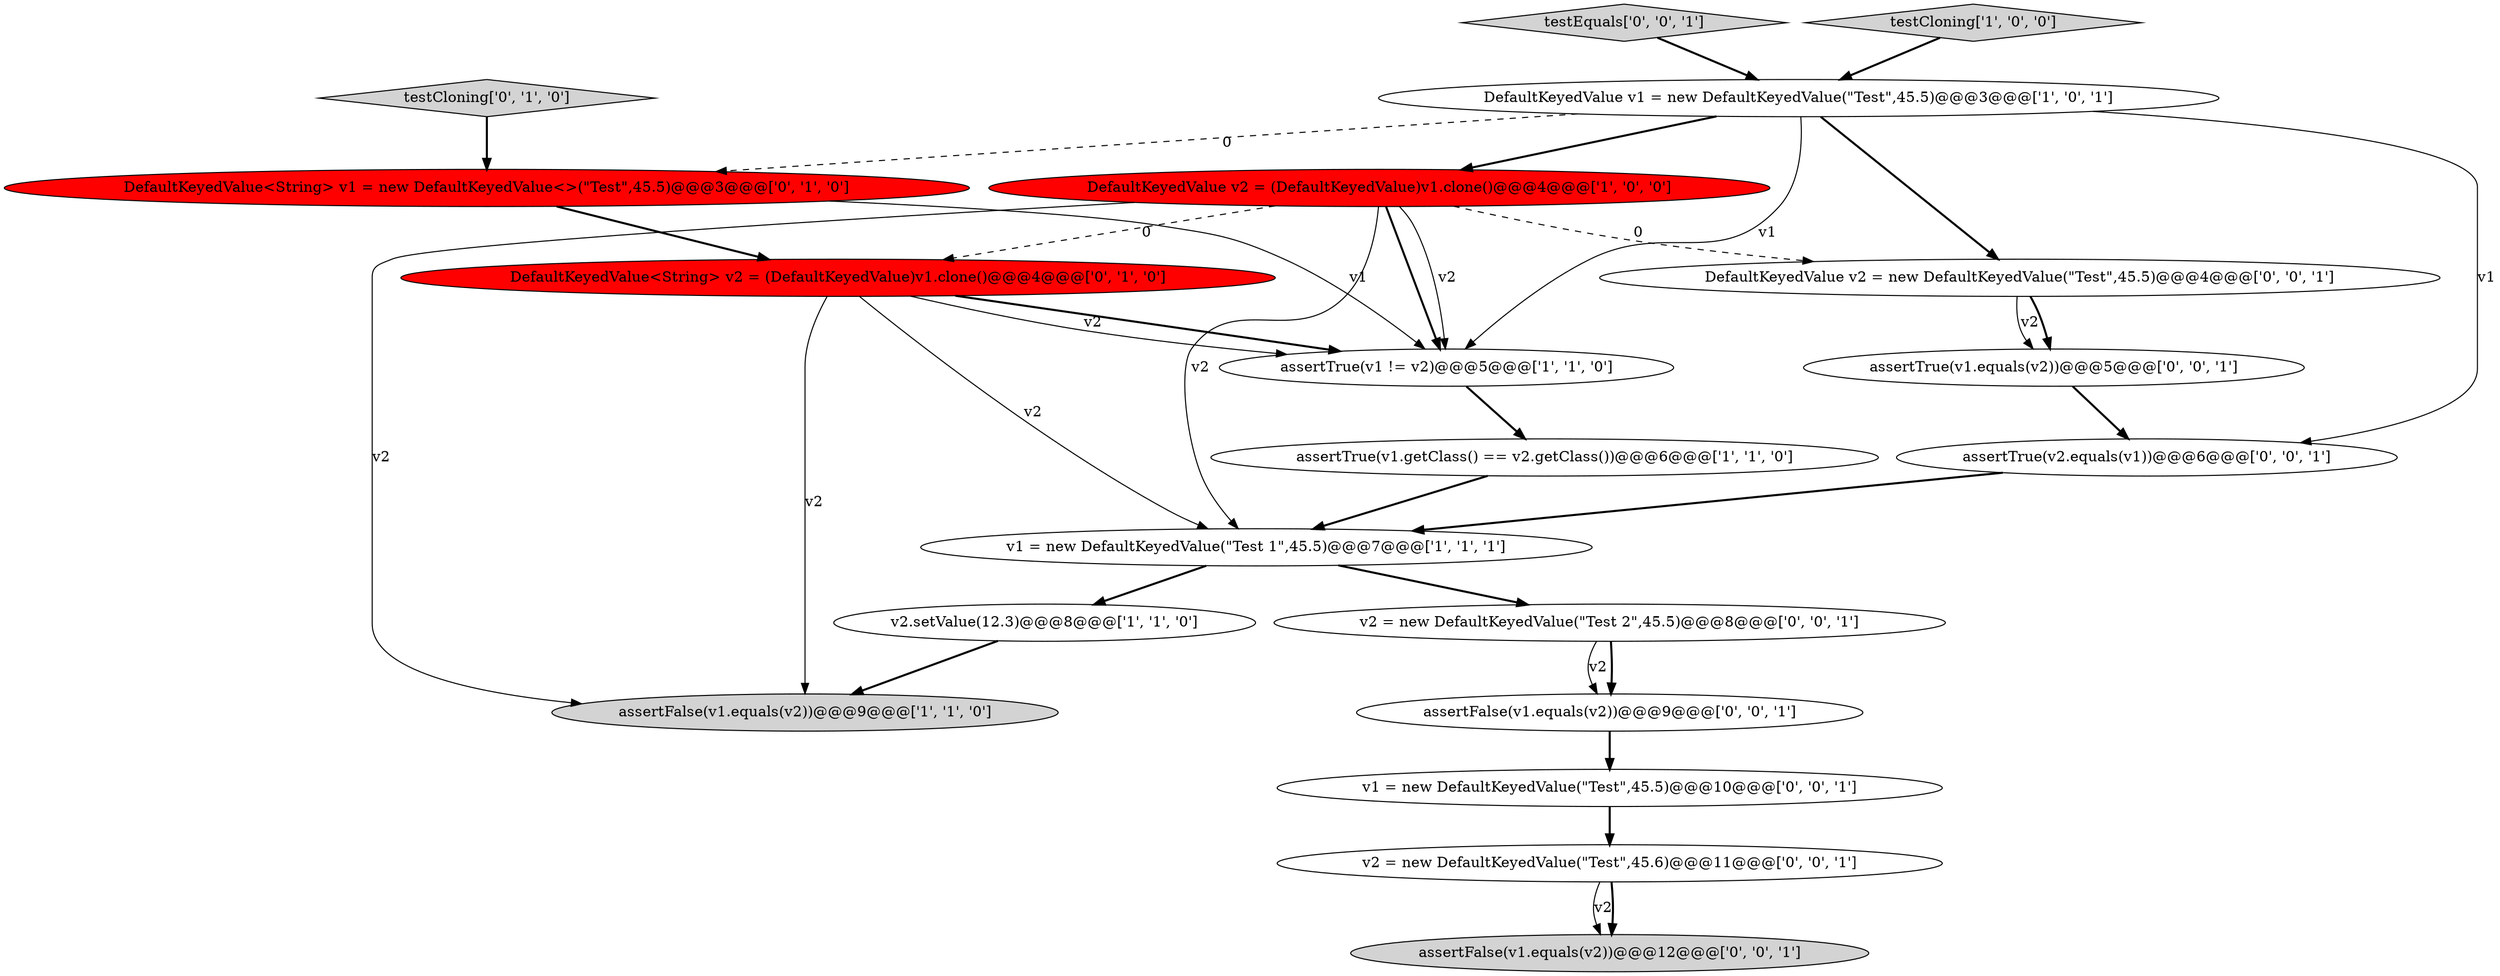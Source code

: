 digraph {
14 [style = filled, label = "assertTrue(v1.equals(v2))@@@5@@@['0', '0', '1']", fillcolor = white, shape = ellipse image = "AAA0AAABBB3BBB"];
11 [style = filled, label = "v1 = new DefaultKeyedValue(\"Test\",45.5)@@@10@@@['0', '0', '1']", fillcolor = white, shape = ellipse image = "AAA0AAABBB3BBB"];
18 [style = filled, label = "assertFalse(v1.equals(v2))@@@12@@@['0', '0', '1']", fillcolor = lightgray, shape = ellipse image = "AAA0AAABBB3BBB"];
0 [style = filled, label = "v2.setValue(12.3)@@@8@@@['1', '1', '0']", fillcolor = white, shape = ellipse image = "AAA0AAABBB1BBB"];
10 [style = filled, label = "DefaultKeyedValue<String> v1 = new DefaultKeyedValue<>(\"Test\",45.5)@@@3@@@['0', '1', '0']", fillcolor = red, shape = ellipse image = "AAA1AAABBB2BBB"];
15 [style = filled, label = "testEquals['0', '0', '1']", fillcolor = lightgray, shape = diamond image = "AAA0AAABBB3BBB"];
3 [style = filled, label = "DefaultKeyedValue v2 = (DefaultKeyedValue)v1.clone()@@@4@@@['1', '0', '0']", fillcolor = red, shape = ellipse image = "AAA1AAABBB1BBB"];
5 [style = filled, label = "assertTrue(v1 != v2)@@@5@@@['1', '1', '0']", fillcolor = white, shape = ellipse image = "AAA0AAABBB1BBB"];
6 [style = filled, label = "v1 = new DefaultKeyedValue(\"Test 1\",45.5)@@@7@@@['1', '1', '1']", fillcolor = white, shape = ellipse image = "AAA0AAABBB1BBB"];
2 [style = filled, label = "assertFalse(v1.equals(v2))@@@9@@@['1', '1', '0']", fillcolor = lightgray, shape = ellipse image = "AAA0AAABBB1BBB"];
7 [style = filled, label = "testCloning['1', '0', '0']", fillcolor = lightgray, shape = diamond image = "AAA0AAABBB1BBB"];
9 [style = filled, label = "testCloning['0', '1', '0']", fillcolor = lightgray, shape = diamond image = "AAA0AAABBB2BBB"];
12 [style = filled, label = "DefaultKeyedValue v2 = new DefaultKeyedValue(\"Test\",45.5)@@@4@@@['0', '0', '1']", fillcolor = white, shape = ellipse image = "AAA0AAABBB3BBB"];
19 [style = filled, label = "v2 = new DefaultKeyedValue(\"Test 2\",45.5)@@@8@@@['0', '0', '1']", fillcolor = white, shape = ellipse image = "AAA0AAABBB3BBB"];
16 [style = filled, label = "assertFalse(v1.equals(v2))@@@9@@@['0', '0', '1']", fillcolor = white, shape = ellipse image = "AAA0AAABBB3BBB"];
1 [style = filled, label = "assertTrue(v1.getClass() == v2.getClass())@@@6@@@['1', '1', '0']", fillcolor = white, shape = ellipse image = "AAA0AAABBB1BBB"];
17 [style = filled, label = "v2 = new DefaultKeyedValue(\"Test\",45.6)@@@11@@@['0', '0', '1']", fillcolor = white, shape = ellipse image = "AAA0AAABBB3BBB"];
8 [style = filled, label = "DefaultKeyedValue<String> v2 = (DefaultKeyedValue)v1.clone()@@@4@@@['0', '1', '0']", fillcolor = red, shape = ellipse image = "AAA1AAABBB2BBB"];
4 [style = filled, label = "DefaultKeyedValue v1 = new DefaultKeyedValue(\"Test\",45.5)@@@3@@@['1', '0', '1']", fillcolor = white, shape = ellipse image = "AAA0AAABBB1BBB"];
13 [style = filled, label = "assertTrue(v2.equals(v1))@@@6@@@['0', '0', '1']", fillcolor = white, shape = ellipse image = "AAA0AAABBB3BBB"];
4->3 [style = bold, label=""];
16->11 [style = bold, label=""];
0->2 [style = bold, label=""];
3->2 [style = solid, label="v2"];
6->0 [style = bold, label=""];
6->19 [style = bold, label=""];
7->4 [style = bold, label=""];
9->10 [style = bold, label=""];
17->18 [style = solid, label="v2"];
3->5 [style = solid, label="v2"];
19->16 [style = bold, label=""];
8->2 [style = solid, label="v2"];
5->1 [style = bold, label=""];
3->5 [style = bold, label=""];
1->6 [style = bold, label=""];
12->14 [style = solid, label="v2"];
3->12 [style = dashed, label="0"];
10->8 [style = bold, label=""];
8->5 [style = bold, label=""];
4->5 [style = solid, label="v1"];
3->6 [style = solid, label="v2"];
10->5 [style = solid, label="v1"];
12->14 [style = bold, label=""];
15->4 [style = bold, label=""];
4->12 [style = bold, label=""];
4->13 [style = solid, label="v1"];
11->17 [style = bold, label=""];
8->6 [style = solid, label="v2"];
3->8 [style = dashed, label="0"];
14->13 [style = bold, label=""];
13->6 [style = bold, label=""];
4->10 [style = dashed, label="0"];
19->16 [style = solid, label="v2"];
17->18 [style = bold, label=""];
8->5 [style = solid, label="v2"];
}
